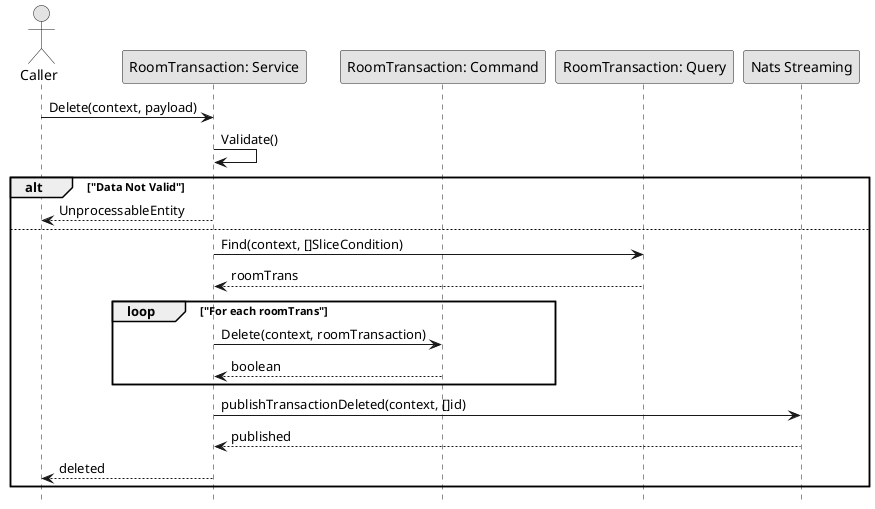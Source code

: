 @startuml DeleteRoomTransaction

skinparam ConditionStyle hline
skinparam Monochrome true
skinparam Shadowing false
hide footbox

actor Caller
participant "RoomTransaction: Service" as RoomTransactionService
participant "RoomTransaction: Command" as RoomTransactionCommand
participant "RoomTransaction: Query" as RoomTransactionQuery
participant "Nats Streaming" as NatsStreaming

Caller->RoomTransactionService: Delete(context, payload)
RoomTransactionService->RoomTransactionService: Validate()

alt "Data Not Valid"
    RoomTransactionService-->Caller: UnprocessableEntity
else
    RoomTransactionService->RoomTransactionQuery: Find(context, []SliceCondition)
    RoomTransactionQuery-->RoomTransactionService: roomTrans
    
    loop "For each roomTrans"
        RoomTransactionService->RoomTransactionCommand: Delete(context, roomTransaction)

        RoomTransactionCommand-->RoomTransactionService: boolean

    end

    RoomTransactionService->NatsStreaming: publishTransactionDeleted(context, []id)
    NatsStreaming-->RoomTransactionService: published
    RoomTransactionService-->Caller: deleted
end

@enduml